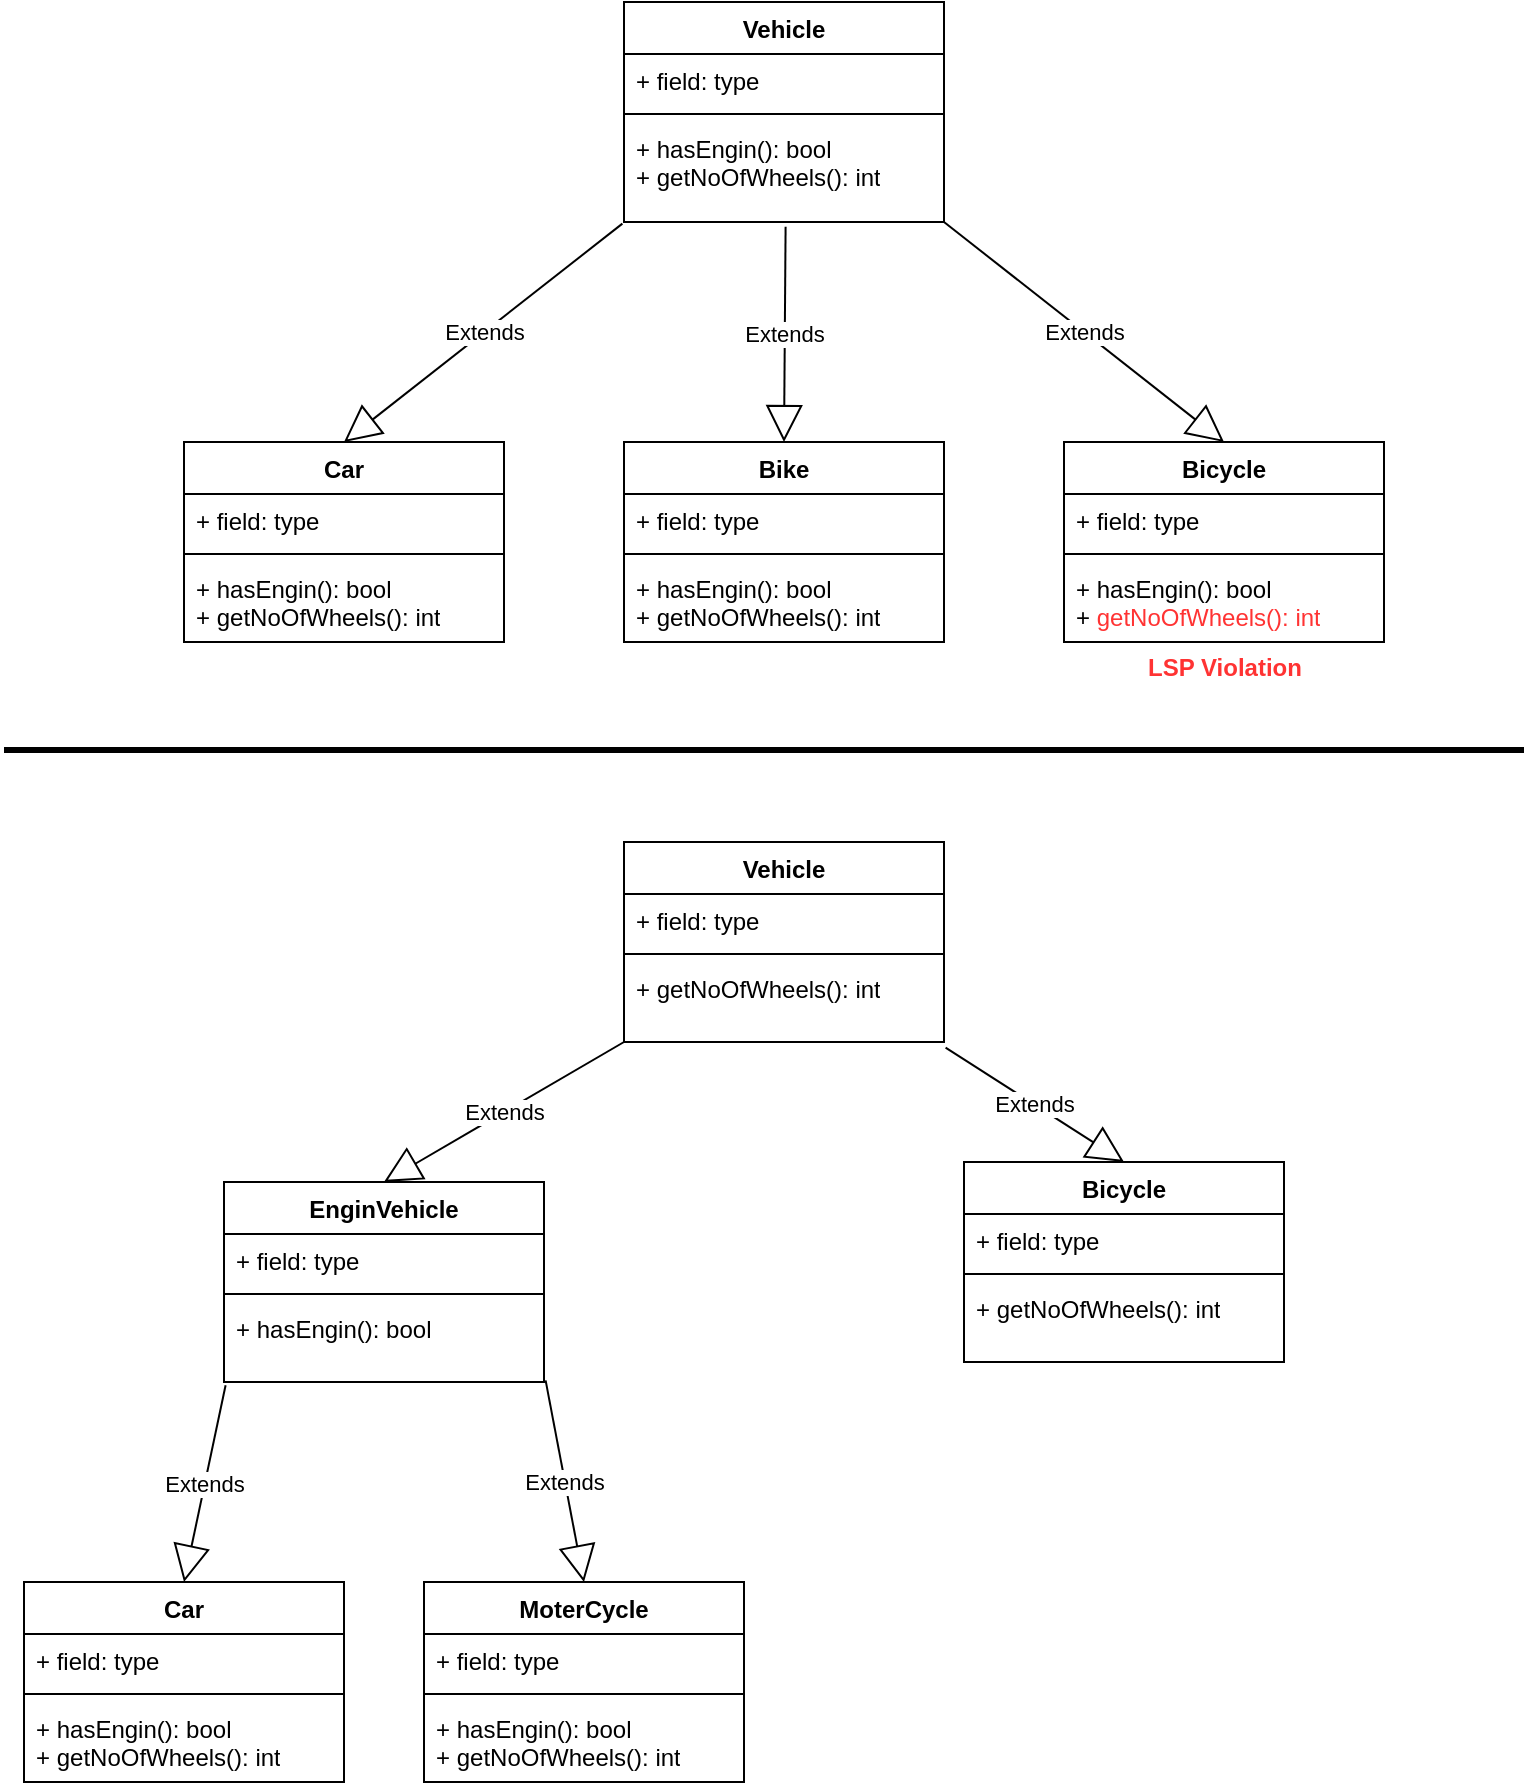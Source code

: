 <mxfile version="27.0.1">
  <diagram name="Page-1" id="L5d2Q_zHS_vVCF2YQunQ">
    <mxGraphModel dx="1034" dy="570" grid="1" gridSize="10" guides="1" tooltips="1" connect="1" arrows="1" fold="1" page="1" pageScale="1" pageWidth="850" pageHeight="1100" math="0" shadow="0">
      <root>
        <mxCell id="0" />
        <mxCell id="1" parent="0" />
        <mxCell id="TM_tib-2FAcqH6UC7Zz5-1" value="Vehicle" style="swimlane;fontStyle=1;align=center;verticalAlign=top;childLayout=stackLayout;horizontal=1;startSize=26;horizontalStack=0;resizeParent=1;resizeParentMax=0;resizeLast=0;collapsible=1;marginBottom=0;whiteSpace=wrap;html=1;" vertex="1" parent="1">
          <mxGeometry x="350" y="180" width="160" height="110" as="geometry" />
        </mxCell>
        <mxCell id="TM_tib-2FAcqH6UC7Zz5-2" value="+ field: type" style="text;strokeColor=none;fillColor=none;align=left;verticalAlign=top;spacingLeft=4;spacingRight=4;overflow=hidden;rotatable=0;points=[[0,0.5],[1,0.5]];portConstraint=eastwest;whiteSpace=wrap;html=1;" vertex="1" parent="TM_tib-2FAcqH6UC7Zz5-1">
          <mxGeometry y="26" width="160" height="26" as="geometry" />
        </mxCell>
        <mxCell id="TM_tib-2FAcqH6UC7Zz5-3" value="" style="line;strokeWidth=1;fillColor=none;align=left;verticalAlign=middle;spacingTop=-1;spacingLeft=3;spacingRight=3;rotatable=0;labelPosition=right;points=[];portConstraint=eastwest;strokeColor=inherit;" vertex="1" parent="TM_tib-2FAcqH6UC7Zz5-1">
          <mxGeometry y="52" width="160" height="8" as="geometry" />
        </mxCell>
        <mxCell id="TM_tib-2FAcqH6UC7Zz5-4" value="+ hasEngin(): bool&lt;div&gt;+ getNoOfWheels(): int&lt;/div&gt;" style="text;strokeColor=none;fillColor=none;align=left;verticalAlign=top;spacingLeft=4;spacingRight=4;overflow=hidden;rotatable=0;points=[[0,0.5],[1,0.5]];portConstraint=eastwest;whiteSpace=wrap;html=1;" vertex="1" parent="TM_tib-2FAcqH6UC7Zz5-1">
          <mxGeometry y="60" width="160" height="50" as="geometry" />
        </mxCell>
        <mxCell id="TM_tib-2FAcqH6UC7Zz5-5" value="Car" style="swimlane;fontStyle=1;align=center;verticalAlign=top;childLayout=stackLayout;horizontal=1;startSize=26;horizontalStack=0;resizeParent=1;resizeParentMax=0;resizeLast=0;collapsible=1;marginBottom=0;whiteSpace=wrap;html=1;" vertex="1" parent="1">
          <mxGeometry x="130" y="400" width="160" height="100" as="geometry" />
        </mxCell>
        <mxCell id="TM_tib-2FAcqH6UC7Zz5-6" value="+ field: type" style="text;strokeColor=none;fillColor=none;align=left;verticalAlign=top;spacingLeft=4;spacingRight=4;overflow=hidden;rotatable=0;points=[[0,0.5],[1,0.5]];portConstraint=eastwest;whiteSpace=wrap;html=1;" vertex="1" parent="TM_tib-2FAcqH6UC7Zz5-5">
          <mxGeometry y="26" width="160" height="26" as="geometry" />
        </mxCell>
        <mxCell id="TM_tib-2FAcqH6UC7Zz5-7" value="" style="line;strokeWidth=1;fillColor=none;align=left;verticalAlign=middle;spacingTop=-1;spacingLeft=3;spacingRight=3;rotatable=0;labelPosition=right;points=[];portConstraint=eastwest;strokeColor=inherit;" vertex="1" parent="TM_tib-2FAcqH6UC7Zz5-5">
          <mxGeometry y="52" width="160" height="8" as="geometry" />
        </mxCell>
        <mxCell id="TM_tib-2FAcqH6UC7Zz5-8" value="+ hasEngin(): bool&lt;div&gt;+ getNoOfWheels(): int&lt;/div&gt;" style="text;strokeColor=none;fillColor=none;align=left;verticalAlign=top;spacingLeft=4;spacingRight=4;overflow=hidden;rotatable=0;points=[[0,0.5],[1,0.5]];portConstraint=eastwest;whiteSpace=wrap;html=1;" vertex="1" parent="TM_tib-2FAcqH6UC7Zz5-5">
          <mxGeometry y="60" width="160" height="40" as="geometry" />
        </mxCell>
        <mxCell id="TM_tib-2FAcqH6UC7Zz5-9" value="Bike" style="swimlane;fontStyle=1;align=center;verticalAlign=top;childLayout=stackLayout;horizontal=1;startSize=26;horizontalStack=0;resizeParent=1;resizeParentMax=0;resizeLast=0;collapsible=1;marginBottom=0;whiteSpace=wrap;html=1;" vertex="1" parent="1">
          <mxGeometry x="350" y="400" width="160" height="100" as="geometry" />
        </mxCell>
        <mxCell id="TM_tib-2FAcqH6UC7Zz5-10" value="+ field: type" style="text;strokeColor=none;fillColor=none;align=left;verticalAlign=top;spacingLeft=4;spacingRight=4;overflow=hidden;rotatable=0;points=[[0,0.5],[1,0.5]];portConstraint=eastwest;whiteSpace=wrap;html=1;" vertex="1" parent="TM_tib-2FAcqH6UC7Zz5-9">
          <mxGeometry y="26" width="160" height="26" as="geometry" />
        </mxCell>
        <mxCell id="TM_tib-2FAcqH6UC7Zz5-11" value="" style="line;strokeWidth=1;fillColor=none;align=left;verticalAlign=middle;spacingTop=-1;spacingLeft=3;spacingRight=3;rotatable=0;labelPosition=right;points=[];portConstraint=eastwest;strokeColor=inherit;" vertex="1" parent="TM_tib-2FAcqH6UC7Zz5-9">
          <mxGeometry y="52" width="160" height="8" as="geometry" />
        </mxCell>
        <mxCell id="TM_tib-2FAcqH6UC7Zz5-12" value="+ hasEngin(): bool&lt;div&gt;+ getNoOfWheels(): int&lt;/div&gt;" style="text;strokeColor=none;fillColor=none;align=left;verticalAlign=top;spacingLeft=4;spacingRight=4;overflow=hidden;rotatable=0;points=[[0,0.5],[1,0.5]];portConstraint=eastwest;whiteSpace=wrap;html=1;" vertex="1" parent="TM_tib-2FAcqH6UC7Zz5-9">
          <mxGeometry y="60" width="160" height="40" as="geometry" />
        </mxCell>
        <mxCell id="TM_tib-2FAcqH6UC7Zz5-13" value="Bicycle" style="swimlane;fontStyle=1;align=center;verticalAlign=top;childLayout=stackLayout;horizontal=1;startSize=26;horizontalStack=0;resizeParent=1;resizeParentMax=0;resizeLast=0;collapsible=1;marginBottom=0;whiteSpace=wrap;html=1;" vertex="1" parent="1">
          <mxGeometry x="570" y="400" width="160" height="100" as="geometry" />
        </mxCell>
        <mxCell id="TM_tib-2FAcqH6UC7Zz5-14" value="+ field: type" style="text;strokeColor=none;fillColor=none;align=left;verticalAlign=top;spacingLeft=4;spacingRight=4;overflow=hidden;rotatable=0;points=[[0,0.5],[1,0.5]];portConstraint=eastwest;whiteSpace=wrap;html=1;" vertex="1" parent="TM_tib-2FAcqH6UC7Zz5-13">
          <mxGeometry y="26" width="160" height="26" as="geometry" />
        </mxCell>
        <mxCell id="TM_tib-2FAcqH6UC7Zz5-15" value="" style="line;strokeWidth=1;fillColor=none;align=left;verticalAlign=middle;spacingTop=-1;spacingLeft=3;spacingRight=3;rotatable=0;labelPosition=right;points=[];portConstraint=eastwest;strokeColor=inherit;" vertex="1" parent="TM_tib-2FAcqH6UC7Zz5-13">
          <mxGeometry y="52" width="160" height="8" as="geometry" />
        </mxCell>
        <mxCell id="TM_tib-2FAcqH6UC7Zz5-16" value="+ hasEngin(): bool&lt;div&gt;+ &lt;font style=&quot;color: rgb(255, 51, 51);&quot;&gt;getNoOfWheels(): int&lt;/font&gt;&lt;/div&gt;" style="text;strokeColor=none;fillColor=none;align=left;verticalAlign=top;spacingLeft=4;spacingRight=4;overflow=hidden;rotatable=0;points=[[0,0.5],[1,0.5]];portConstraint=eastwest;whiteSpace=wrap;html=1;" vertex="1" parent="TM_tib-2FAcqH6UC7Zz5-13">
          <mxGeometry y="60" width="160" height="40" as="geometry" />
        </mxCell>
        <mxCell id="TM_tib-2FAcqH6UC7Zz5-19" value="Extends" style="endArrow=block;endSize=16;endFill=0;html=1;rounded=0;entryX=0.5;entryY=0;entryDx=0;entryDy=0;exitX=-0.005;exitY=1.016;exitDx=0;exitDy=0;exitPerimeter=0;" edge="1" parent="1" source="TM_tib-2FAcqH6UC7Zz5-4" target="TM_tib-2FAcqH6UC7Zz5-5">
          <mxGeometry width="160" relative="1" as="geometry">
            <mxPoint x="160" y="250" as="sourcePoint" />
            <mxPoint x="370" y="390" as="targetPoint" />
          </mxGeometry>
        </mxCell>
        <mxCell id="TM_tib-2FAcqH6UC7Zz5-20" value="Extends" style="endArrow=block;endSize=16;endFill=0;html=1;rounded=0;entryX=0.5;entryY=0;entryDx=0;entryDy=0;" edge="1" parent="1" target="TM_tib-2FAcqH6UC7Zz5-13">
          <mxGeometry width="160" relative="1" as="geometry">
            <mxPoint x="510" y="290" as="sourcePoint" />
            <mxPoint x="860" y="292" as="targetPoint" />
          </mxGeometry>
        </mxCell>
        <mxCell id="TM_tib-2FAcqH6UC7Zz5-21" value="Extends" style="endArrow=block;endSize=16;endFill=0;html=1;rounded=0;entryX=0.5;entryY=0;entryDx=0;entryDy=0;exitX=0.505;exitY=1.048;exitDx=0;exitDy=0;exitPerimeter=0;" edge="1" parent="1" source="TM_tib-2FAcqH6UC7Zz5-4" target="TM_tib-2FAcqH6UC7Zz5-9">
          <mxGeometry width="160" relative="1" as="geometry">
            <mxPoint x="400" y="300" as="sourcePoint" />
            <mxPoint x="440" y="300" as="targetPoint" />
          </mxGeometry>
        </mxCell>
        <mxCell id="TM_tib-2FAcqH6UC7Zz5-22" value="&lt;b&gt;&lt;font style=&quot;color: rgb(255, 51, 51);&quot;&gt;LSP Violation&lt;/font&gt;&lt;/b&gt;" style="text;html=1;align=center;verticalAlign=middle;resizable=0;points=[];autosize=1;strokeColor=none;fillColor=none;" vertex="1" parent="1">
          <mxGeometry x="600" y="498" width="100" height="30" as="geometry" />
        </mxCell>
        <mxCell id="TM_tib-2FAcqH6UC7Zz5-23" value="" style="line;strokeWidth=3;fillColor=none;align=left;verticalAlign=middle;spacingTop=-1;spacingLeft=3;spacingRight=3;rotatable=0;labelPosition=right;points=[];portConstraint=eastwest;strokeColor=inherit;" vertex="1" parent="1">
          <mxGeometry x="40" y="550" width="760" height="8" as="geometry" />
        </mxCell>
        <mxCell id="TM_tib-2FAcqH6UC7Zz5-24" value="Vehicle" style="swimlane;fontStyle=1;align=center;verticalAlign=top;childLayout=stackLayout;horizontal=1;startSize=26;horizontalStack=0;resizeParent=1;resizeParentMax=0;resizeLast=0;collapsible=1;marginBottom=0;whiteSpace=wrap;html=1;" vertex="1" parent="1">
          <mxGeometry x="350" y="600" width="160" height="100" as="geometry" />
        </mxCell>
        <mxCell id="TM_tib-2FAcqH6UC7Zz5-25" value="+ field: type" style="text;strokeColor=none;fillColor=none;align=left;verticalAlign=top;spacingLeft=4;spacingRight=4;overflow=hidden;rotatable=0;points=[[0,0.5],[1,0.5]];portConstraint=eastwest;whiteSpace=wrap;html=1;" vertex="1" parent="TM_tib-2FAcqH6UC7Zz5-24">
          <mxGeometry y="26" width="160" height="26" as="geometry" />
        </mxCell>
        <mxCell id="TM_tib-2FAcqH6UC7Zz5-26" value="" style="line;strokeWidth=1;fillColor=none;align=left;verticalAlign=middle;spacingTop=-1;spacingLeft=3;spacingRight=3;rotatable=0;labelPosition=right;points=[];portConstraint=eastwest;strokeColor=inherit;" vertex="1" parent="TM_tib-2FAcqH6UC7Zz5-24">
          <mxGeometry y="52" width="160" height="8" as="geometry" />
        </mxCell>
        <mxCell id="TM_tib-2FAcqH6UC7Zz5-27" value="&lt;div&gt;+ getNoOfWheels(): int&lt;/div&gt;" style="text;strokeColor=none;fillColor=none;align=left;verticalAlign=top;spacingLeft=4;spacingRight=4;overflow=hidden;rotatable=0;points=[[0,0.5],[1,0.5]];portConstraint=eastwest;whiteSpace=wrap;html=1;" vertex="1" parent="TM_tib-2FAcqH6UC7Zz5-24">
          <mxGeometry y="60" width="160" height="40" as="geometry" />
        </mxCell>
        <mxCell id="TM_tib-2FAcqH6UC7Zz5-28" value="Car" style="swimlane;fontStyle=1;align=center;verticalAlign=top;childLayout=stackLayout;horizontal=1;startSize=26;horizontalStack=0;resizeParent=1;resizeParentMax=0;resizeLast=0;collapsible=1;marginBottom=0;whiteSpace=wrap;html=1;" vertex="1" parent="1">
          <mxGeometry x="50" y="970" width="160" height="100" as="geometry" />
        </mxCell>
        <mxCell id="TM_tib-2FAcqH6UC7Zz5-29" value="+ field: type" style="text;strokeColor=none;fillColor=none;align=left;verticalAlign=top;spacingLeft=4;spacingRight=4;overflow=hidden;rotatable=0;points=[[0,0.5],[1,0.5]];portConstraint=eastwest;whiteSpace=wrap;html=1;" vertex="1" parent="TM_tib-2FAcqH6UC7Zz5-28">
          <mxGeometry y="26" width="160" height="26" as="geometry" />
        </mxCell>
        <mxCell id="TM_tib-2FAcqH6UC7Zz5-30" value="" style="line;strokeWidth=1;fillColor=none;align=left;verticalAlign=middle;spacingTop=-1;spacingLeft=3;spacingRight=3;rotatable=0;labelPosition=right;points=[];portConstraint=eastwest;strokeColor=inherit;" vertex="1" parent="TM_tib-2FAcqH6UC7Zz5-28">
          <mxGeometry y="52" width="160" height="8" as="geometry" />
        </mxCell>
        <mxCell id="TM_tib-2FAcqH6UC7Zz5-31" value="+ hasEngin(): bool&lt;div&gt;+ getNoOfWheels(): int&lt;/div&gt;" style="text;strokeColor=none;fillColor=none;align=left;verticalAlign=top;spacingLeft=4;spacingRight=4;overflow=hidden;rotatable=0;points=[[0,0.5],[1,0.5]];portConstraint=eastwest;whiteSpace=wrap;html=1;" vertex="1" parent="TM_tib-2FAcqH6UC7Zz5-28">
          <mxGeometry y="60" width="160" height="40" as="geometry" />
        </mxCell>
        <mxCell id="TM_tib-2FAcqH6UC7Zz5-32" value="MoterCycle" style="swimlane;fontStyle=1;align=center;verticalAlign=top;childLayout=stackLayout;horizontal=1;startSize=26;horizontalStack=0;resizeParent=1;resizeParentMax=0;resizeLast=0;collapsible=1;marginBottom=0;whiteSpace=wrap;html=1;" vertex="1" parent="1">
          <mxGeometry x="250" y="970" width="160" height="100" as="geometry" />
        </mxCell>
        <mxCell id="TM_tib-2FAcqH6UC7Zz5-33" value="+ field: type" style="text;strokeColor=none;fillColor=none;align=left;verticalAlign=top;spacingLeft=4;spacingRight=4;overflow=hidden;rotatable=0;points=[[0,0.5],[1,0.5]];portConstraint=eastwest;whiteSpace=wrap;html=1;" vertex="1" parent="TM_tib-2FAcqH6UC7Zz5-32">
          <mxGeometry y="26" width="160" height="26" as="geometry" />
        </mxCell>
        <mxCell id="TM_tib-2FAcqH6UC7Zz5-34" value="" style="line;strokeWidth=1;fillColor=none;align=left;verticalAlign=middle;spacingTop=-1;spacingLeft=3;spacingRight=3;rotatable=0;labelPosition=right;points=[];portConstraint=eastwest;strokeColor=inherit;" vertex="1" parent="TM_tib-2FAcqH6UC7Zz5-32">
          <mxGeometry y="52" width="160" height="8" as="geometry" />
        </mxCell>
        <mxCell id="TM_tib-2FAcqH6UC7Zz5-35" value="+ hasEngin(): bool&lt;div&gt;+ getNoOfWheels(): int&lt;/div&gt;" style="text;strokeColor=none;fillColor=none;align=left;verticalAlign=top;spacingLeft=4;spacingRight=4;overflow=hidden;rotatable=0;points=[[0,0.5],[1,0.5]];portConstraint=eastwest;whiteSpace=wrap;html=1;" vertex="1" parent="TM_tib-2FAcqH6UC7Zz5-32">
          <mxGeometry y="60" width="160" height="40" as="geometry" />
        </mxCell>
        <mxCell id="TM_tib-2FAcqH6UC7Zz5-36" value="Bicycle" style="swimlane;fontStyle=1;align=center;verticalAlign=top;childLayout=stackLayout;horizontal=1;startSize=26;horizontalStack=0;resizeParent=1;resizeParentMax=0;resizeLast=0;collapsible=1;marginBottom=0;whiteSpace=wrap;html=1;" vertex="1" parent="1">
          <mxGeometry x="520" y="760" width="160" height="100" as="geometry" />
        </mxCell>
        <mxCell id="TM_tib-2FAcqH6UC7Zz5-37" value="+ field: type" style="text;strokeColor=none;fillColor=none;align=left;verticalAlign=top;spacingLeft=4;spacingRight=4;overflow=hidden;rotatable=0;points=[[0,0.5],[1,0.5]];portConstraint=eastwest;whiteSpace=wrap;html=1;" vertex="1" parent="TM_tib-2FAcqH6UC7Zz5-36">
          <mxGeometry y="26" width="160" height="26" as="geometry" />
        </mxCell>
        <mxCell id="TM_tib-2FAcqH6UC7Zz5-38" value="" style="line;strokeWidth=1;fillColor=none;align=left;verticalAlign=middle;spacingTop=-1;spacingLeft=3;spacingRight=3;rotatable=0;labelPosition=right;points=[];portConstraint=eastwest;strokeColor=inherit;" vertex="1" parent="TM_tib-2FAcqH6UC7Zz5-36">
          <mxGeometry y="52" width="160" height="8" as="geometry" />
        </mxCell>
        <mxCell id="TM_tib-2FAcqH6UC7Zz5-39" value="&lt;div&gt;&lt;font style=&quot;color: rgb(0, 0, 0);&quot;&gt;+ &lt;font&gt;getNoOfWheels(): int&lt;/font&gt;&lt;/font&gt;&lt;/div&gt;" style="text;strokeColor=none;fillColor=none;align=left;verticalAlign=top;spacingLeft=4;spacingRight=4;overflow=hidden;rotatable=0;points=[[0,0.5],[1,0.5]];portConstraint=eastwest;whiteSpace=wrap;html=1;" vertex="1" parent="TM_tib-2FAcqH6UC7Zz5-36">
          <mxGeometry y="60" width="160" height="40" as="geometry" />
        </mxCell>
        <mxCell id="TM_tib-2FAcqH6UC7Zz5-40" value="Extends" style="endArrow=block;endSize=16;endFill=0;html=1;rounded=0;entryX=0.5;entryY=0;entryDx=0;entryDy=0;exitX=0.005;exitY=1.04;exitDx=0;exitDy=0;exitPerimeter=0;" edge="1" parent="1" source="TM_tib-2FAcqH6UC7Zz5-47" target="TM_tib-2FAcqH6UC7Zz5-28">
          <mxGeometry width="160" relative="1" as="geometry">
            <mxPoint x="160" y="670" as="sourcePoint" />
            <mxPoint x="370" y="810" as="targetPoint" />
          </mxGeometry>
        </mxCell>
        <mxCell id="TM_tib-2FAcqH6UC7Zz5-41" value="Extends" style="endArrow=block;endSize=16;endFill=0;html=1;rounded=0;entryX=0.5;entryY=0;entryDx=0;entryDy=0;exitX=1.005;exitY=1.07;exitDx=0;exitDy=0;exitPerimeter=0;" edge="1" parent="1" target="TM_tib-2FAcqH6UC7Zz5-36" source="TM_tib-2FAcqH6UC7Zz5-27">
          <mxGeometry width="160" relative="1" as="geometry">
            <mxPoint x="510" y="710" as="sourcePoint" />
            <mxPoint x="860" y="712" as="targetPoint" />
          </mxGeometry>
        </mxCell>
        <mxCell id="TM_tib-2FAcqH6UC7Zz5-42" value="Extends" style="endArrow=block;endSize=16;endFill=0;html=1;rounded=0;entryX=0.5;entryY=0;entryDx=0;entryDy=0;exitX=1.005;exitY=0.98;exitDx=0;exitDy=0;exitPerimeter=0;" edge="1" parent="1" source="TM_tib-2FAcqH6UC7Zz5-47" target="TM_tib-2FAcqH6UC7Zz5-32">
          <mxGeometry width="160" relative="1" as="geometry">
            <mxPoint x="400" y="720" as="sourcePoint" />
            <mxPoint x="440" y="720" as="targetPoint" />
          </mxGeometry>
        </mxCell>
        <mxCell id="TM_tib-2FAcqH6UC7Zz5-44" value="EnginVehicle" style="swimlane;fontStyle=1;align=center;verticalAlign=top;childLayout=stackLayout;horizontal=1;startSize=26;horizontalStack=0;resizeParent=1;resizeParentMax=0;resizeLast=0;collapsible=1;marginBottom=0;whiteSpace=wrap;html=1;" vertex="1" parent="1">
          <mxGeometry x="150" y="770" width="160" height="100" as="geometry" />
        </mxCell>
        <mxCell id="TM_tib-2FAcqH6UC7Zz5-45" value="+ field: type" style="text;strokeColor=none;fillColor=none;align=left;verticalAlign=top;spacingLeft=4;spacingRight=4;overflow=hidden;rotatable=0;points=[[0,0.5],[1,0.5]];portConstraint=eastwest;whiteSpace=wrap;html=1;" vertex="1" parent="TM_tib-2FAcqH6UC7Zz5-44">
          <mxGeometry y="26" width="160" height="26" as="geometry" />
        </mxCell>
        <mxCell id="TM_tib-2FAcqH6UC7Zz5-46" value="" style="line;strokeWidth=1;fillColor=none;align=left;verticalAlign=middle;spacingTop=-1;spacingLeft=3;spacingRight=3;rotatable=0;labelPosition=right;points=[];portConstraint=eastwest;strokeColor=inherit;" vertex="1" parent="TM_tib-2FAcqH6UC7Zz5-44">
          <mxGeometry y="52" width="160" height="8" as="geometry" />
        </mxCell>
        <mxCell id="TM_tib-2FAcqH6UC7Zz5-47" value="+ hasEngin(): bool" style="text;strokeColor=none;fillColor=none;align=left;verticalAlign=top;spacingLeft=4;spacingRight=4;overflow=hidden;rotatable=0;points=[[0,0.5],[1,0.5]];portConstraint=eastwest;whiteSpace=wrap;html=1;" vertex="1" parent="TM_tib-2FAcqH6UC7Zz5-44">
          <mxGeometry y="60" width="160" height="40" as="geometry" />
        </mxCell>
        <mxCell id="TM_tib-2FAcqH6UC7Zz5-48" value="Extends" style="endArrow=block;endSize=16;endFill=0;html=1;rounded=0;entryX=0.5;entryY=0;entryDx=0;entryDy=0;" edge="1" parent="1" target="TM_tib-2FAcqH6UC7Zz5-44">
          <mxGeometry width="160" relative="1" as="geometry">
            <mxPoint x="350" y="700" as="sourcePoint" />
            <mxPoint x="439" y="760" as="targetPoint" />
          </mxGeometry>
        </mxCell>
      </root>
    </mxGraphModel>
  </diagram>
</mxfile>
